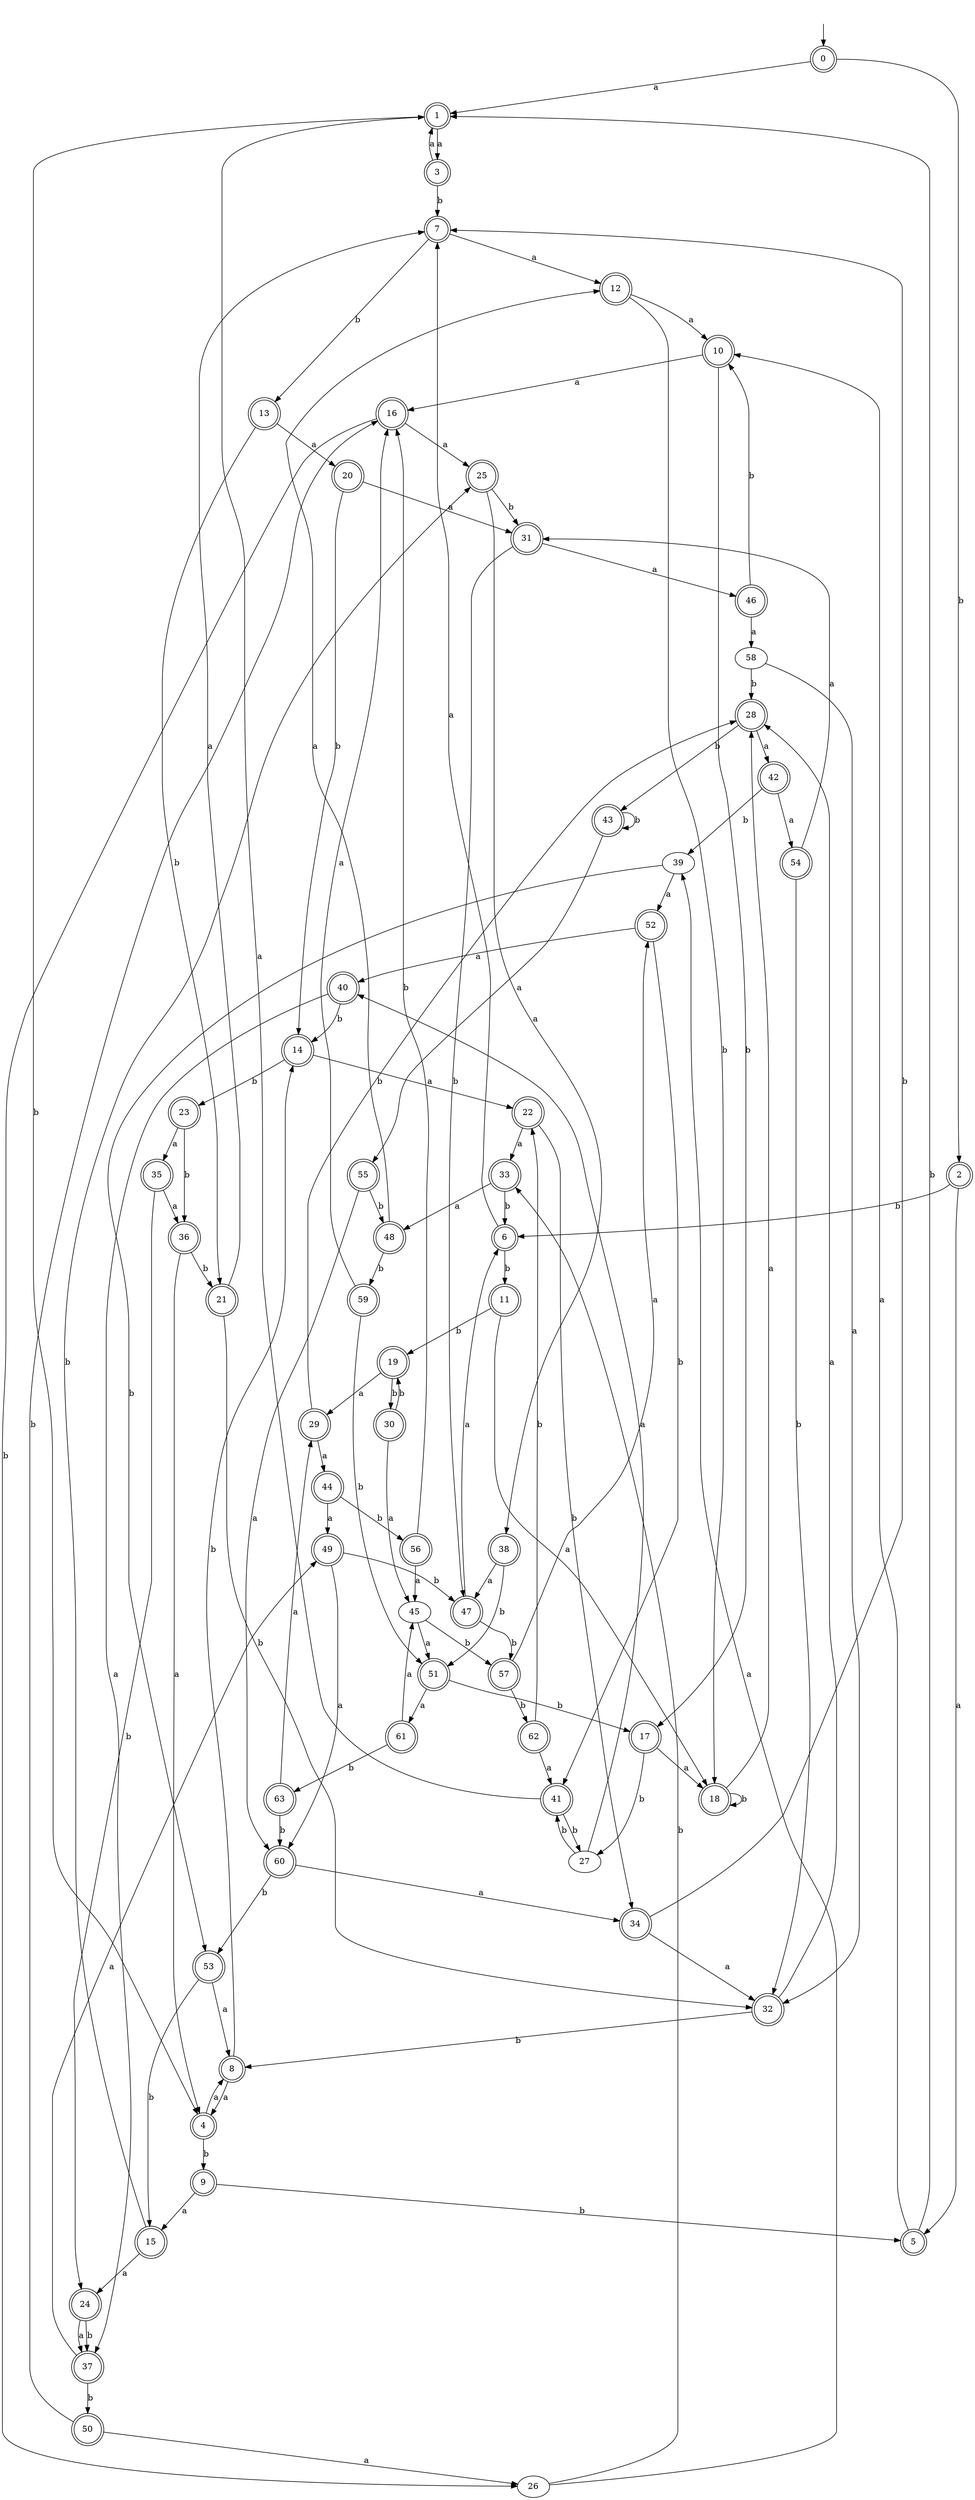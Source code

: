 digraph RandomDFA {
  __start0 [label="", shape=none];
  __start0 -> 0 [label=""];
  0 [shape=circle] [shape=doublecircle]
  0 -> 1 [label="a"]
  0 -> 2 [label="b"]
  1 [shape=doublecircle]
  1 -> 3 [label="a"]
  1 -> 4 [label="b"]
  2 [shape=doublecircle]
  2 -> 5 [label="a"]
  2 -> 6 [label="b"]
  3 [shape=doublecircle]
  3 -> 1 [label="a"]
  3 -> 7 [label="b"]
  4 [shape=doublecircle]
  4 -> 8 [label="a"]
  4 -> 9 [label="b"]
  5 [shape=doublecircle]
  5 -> 10 [label="a"]
  5 -> 1 [label="b"]
  6 [shape=doublecircle]
  6 -> 7 [label="a"]
  6 -> 11 [label="b"]
  7 [shape=doublecircle]
  7 -> 12 [label="a"]
  7 -> 13 [label="b"]
  8 [shape=doublecircle]
  8 -> 4 [label="a"]
  8 -> 14 [label="b"]
  9 [shape=doublecircle]
  9 -> 15 [label="a"]
  9 -> 5 [label="b"]
  10 [shape=doublecircle]
  10 -> 16 [label="a"]
  10 -> 17 [label="b"]
  11 [shape=doublecircle]
  11 -> 18 [label="a"]
  11 -> 19 [label="b"]
  12 [shape=doublecircle]
  12 -> 10 [label="a"]
  12 -> 18 [label="b"]
  13 [shape=doublecircle]
  13 -> 20 [label="a"]
  13 -> 21 [label="b"]
  14 [shape=doublecircle]
  14 -> 22 [label="a"]
  14 -> 23 [label="b"]
  15 [shape=doublecircle]
  15 -> 24 [label="a"]
  15 -> 25 [label="b"]
  16 [shape=doublecircle]
  16 -> 25 [label="a"]
  16 -> 26 [label="b"]
  17 [shape=doublecircle]
  17 -> 18 [label="a"]
  17 -> 27 [label="b"]
  18 [shape=doublecircle]
  18 -> 28 [label="a"]
  18 -> 18 [label="b"]
  19 [shape=doublecircle]
  19 -> 29 [label="a"]
  19 -> 30 [label="b"]
  20 [shape=doublecircle]
  20 -> 31 [label="a"]
  20 -> 14 [label="b"]
  21 [shape=doublecircle]
  21 -> 7 [label="a"]
  21 -> 32 [label="b"]
  22 [shape=doublecircle]
  22 -> 33 [label="a"]
  22 -> 34 [label="b"]
  23 [shape=doublecircle]
  23 -> 35 [label="a"]
  23 -> 36 [label="b"]
  24 [shape=doublecircle]
  24 -> 37 [label="a"]
  24 -> 37 [label="b"]
  25 [shape=doublecircle]
  25 -> 38 [label="a"]
  25 -> 31 [label="b"]
  26
  26 -> 39 [label="a"]
  26 -> 33 [label="b"]
  27
  27 -> 40 [label="a"]
  27 -> 41 [label="b"]
  28 [shape=doublecircle]
  28 -> 42 [label="a"]
  28 -> 43 [label="b"]
  29 [shape=doublecircle]
  29 -> 44 [label="a"]
  29 -> 28 [label="b"]
  30 [shape=doublecircle]
  30 -> 45 [label="a"]
  30 -> 19 [label="b"]
  31 [shape=doublecircle]
  31 -> 46 [label="a"]
  31 -> 47 [label="b"]
  32 [shape=doublecircle]
  32 -> 28 [label="a"]
  32 -> 8 [label="b"]
  33 [shape=doublecircle]
  33 -> 48 [label="a"]
  33 -> 6 [label="b"]
  34 [shape=doublecircle]
  34 -> 32 [label="a"]
  34 -> 7 [label="b"]
  35 [shape=doublecircle]
  35 -> 36 [label="a"]
  35 -> 24 [label="b"]
  36 [shape=doublecircle]
  36 -> 4 [label="a"]
  36 -> 21 [label="b"]
  37 [shape=doublecircle]
  37 -> 49 [label="a"]
  37 -> 50 [label="b"]
  38 [shape=doublecircle]
  38 -> 47 [label="a"]
  38 -> 51 [label="b"]
  39
  39 -> 52 [label="a"]
  39 -> 53 [label="b"]
  40 [shape=doublecircle]
  40 -> 37 [label="a"]
  40 -> 14 [label="b"]
  41 [shape=doublecircle]
  41 -> 1 [label="a"]
  41 -> 27 [label="b"]
  42 [shape=doublecircle]
  42 -> 54 [label="a"]
  42 -> 39 [label="b"]
  43 [shape=doublecircle]
  43 -> 55 [label="a"]
  43 -> 43 [label="b"]
  44 [shape=doublecircle]
  44 -> 49 [label="a"]
  44 -> 56 [label="b"]
  45
  45 -> 51 [label="a"]
  45 -> 57 [label="b"]
  46 [shape=doublecircle]
  46 -> 58 [label="a"]
  46 -> 10 [label="b"]
  47 [shape=doublecircle]
  47 -> 6 [label="a"]
  47 -> 57 [label="b"]
  48 [shape=doublecircle]
  48 -> 12 [label="a"]
  48 -> 59 [label="b"]
  49 [shape=doublecircle]
  49 -> 60 [label="a"]
  49 -> 47 [label="b"]
  50 [shape=doublecircle]
  50 -> 26 [label="a"]
  50 -> 16 [label="b"]
  51 [shape=doublecircle]
  51 -> 61 [label="a"]
  51 -> 17 [label="b"]
  52 [shape=doublecircle]
  52 -> 40 [label="a"]
  52 -> 41 [label="b"]
  53 [shape=doublecircle]
  53 -> 8 [label="a"]
  53 -> 15 [label="b"]
  54 [shape=doublecircle]
  54 -> 31 [label="a"]
  54 -> 32 [label="b"]
  55 [shape=doublecircle]
  55 -> 60 [label="a"]
  55 -> 48 [label="b"]
  56 [shape=doublecircle]
  56 -> 45 [label="a"]
  56 -> 16 [label="b"]
  57 [shape=doublecircle]
  57 -> 52 [label="a"]
  57 -> 62 [label="b"]
  58
  58 -> 32 [label="a"]
  58 -> 28 [label="b"]
  59 [shape=doublecircle]
  59 -> 16 [label="a"]
  59 -> 51 [label="b"]
  60 [shape=doublecircle]
  60 -> 34 [label="a"]
  60 -> 53 [label="b"]
  61 [shape=doublecircle]
  61 -> 45 [label="a"]
  61 -> 63 [label="b"]
  62 [shape=doublecircle]
  62 -> 41 [label="a"]
  62 -> 22 [label="b"]
  63 [shape=doublecircle]
  63 -> 29 [label="a"]
  63 -> 60 [label="b"]
}
